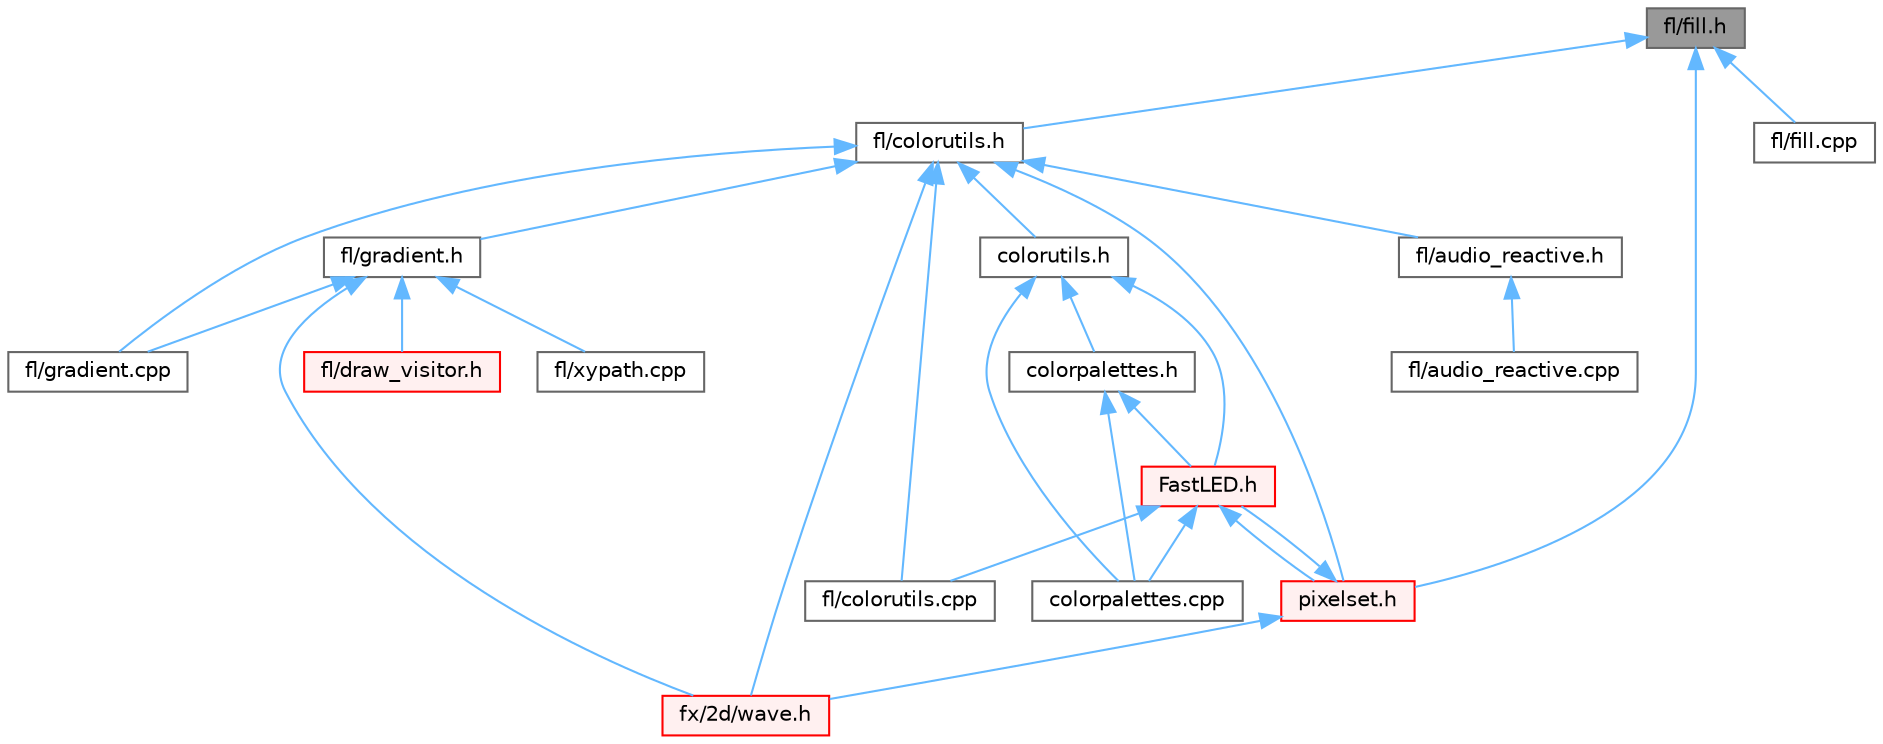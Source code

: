 digraph "fl/fill.h"
{
 // INTERACTIVE_SVG=YES
 // LATEX_PDF_SIZE
  bgcolor="transparent";
  edge [fontname=Helvetica,fontsize=10,labelfontname=Helvetica,labelfontsize=10];
  node [fontname=Helvetica,fontsize=10,shape=box,height=0.2,width=0.4];
  Node1 [id="Node000001",label="fl/fill.h",height=0.2,width=0.4,color="gray40", fillcolor="grey60", style="filled", fontcolor="black",tooltip=" "];
  Node1 -> Node2 [id="edge1_Node000001_Node000002",dir="back",color="steelblue1",style="solid",tooltip=" "];
  Node2 [id="Node000002",label="fl/colorutils.h",height=0.2,width=0.4,color="grey40", fillcolor="white", style="filled",URL="$d7/df9/fl_2colorutils_8h.html",tooltip="Utility functions for color fill, palettes, blending, and more."];
  Node2 -> Node3 [id="edge2_Node000002_Node000003",dir="back",color="steelblue1",style="solid",tooltip=" "];
  Node3 [id="Node000003",label="colorutils.h",height=0.2,width=0.4,color="grey40", fillcolor="white", style="filled",URL="$d1/dfb/colorutils_8h.html",tooltip=" "];
  Node3 -> Node4 [id="edge3_Node000003_Node000004",dir="back",color="steelblue1",style="solid",tooltip=" "];
  Node4 [id="Node000004",label="FastLED.h",height=0.2,width=0.4,color="red", fillcolor="#FFF0F0", style="filled",URL="$db/d97/_fast_l_e_d_8h.html",tooltip="central include file for FastLED, defines the CFastLED class/object"];
  Node4 -> Node110 [id="edge4_Node000004_Node000110",dir="back",color="steelblue1",style="solid",tooltip=" "];
  Node110 [id="Node000110",label="colorpalettes.cpp",height=0.2,width=0.4,color="grey40", fillcolor="white", style="filled",URL="$d6/dcc/colorpalettes_8cpp.html",tooltip="Definitions for the predefined color palettes supplied by FastLED."];
  Node4 -> Node122 [id="edge5_Node000004_Node000122",dir="back",color="steelblue1",style="solid",tooltip=" "];
  Node122 [id="Node000122",label="fl/colorutils.cpp",height=0.2,width=0.4,color="grey40", fillcolor="white", style="filled",URL="$da/d2d/colorutils_8cpp.html",tooltip="Misc utility functions for palettes, blending, and more."];
  Node4 -> Node152 [id="edge6_Node000004_Node000152",dir="back",color="steelblue1",style="solid",tooltip=" "];
  Node152 [id="Node000152",label="pixelset.h",height=0.2,width=0.4,color="red", fillcolor="#FFF0F0", style="filled",URL="$d4/d46/pixelset_8h.html",tooltip="Declares classes for managing logical groups of LEDs."];
  Node152 -> Node4 [id="edge7_Node000152_Node000004",dir="back",color="steelblue1",style="solid",tooltip=" "];
  Node152 -> Node154 [id="edge8_Node000152_Node000154",dir="back",color="steelblue1",style="solid",tooltip=" "];
  Node154 [id="Node000154",label="fx/2d/wave.h",height=0.2,width=0.4,color="red", fillcolor="#FFF0F0", style="filled",URL="$de/de9/src_2fx_22d_2wave_8h.html",tooltip=" "];
  Node3 -> Node110 [id="edge9_Node000003_Node000110",dir="back",color="steelblue1",style="solid",tooltip=" "];
  Node3 -> Node161 [id="edge10_Node000003_Node000161",dir="back",color="steelblue1",style="solid",tooltip=" "];
  Node161 [id="Node000161",label="colorpalettes.h",height=0.2,width=0.4,color="grey40", fillcolor="white", style="filled",URL="$dc/dcc/colorpalettes_8h.html",tooltip="Declarations for the predefined color palettes supplied by FastLED."];
  Node161 -> Node4 [id="edge11_Node000161_Node000004",dir="back",color="steelblue1",style="solid",tooltip=" "];
  Node161 -> Node110 [id="edge12_Node000161_Node000110",dir="back",color="steelblue1",style="solid",tooltip=" "];
  Node2 -> Node162 [id="edge13_Node000002_Node000162",dir="back",color="steelblue1",style="solid",tooltip=" "];
  Node162 [id="Node000162",label="fl/audio_reactive.h",height=0.2,width=0.4,color="grey40", fillcolor="white", style="filled",URL="$d1/d9a/audio__reactive_8h.html",tooltip=" "];
  Node162 -> Node163 [id="edge14_Node000162_Node000163",dir="back",color="steelblue1",style="solid",tooltip=" "];
  Node163 [id="Node000163",label="fl/audio_reactive.cpp",height=0.2,width=0.4,color="grey40", fillcolor="white", style="filled",URL="$d4/d14/audio__reactive_8cpp.html",tooltip=" "];
  Node2 -> Node122 [id="edge15_Node000002_Node000122",dir="back",color="steelblue1",style="solid",tooltip=" "];
  Node2 -> Node164 [id="edge16_Node000002_Node000164",dir="back",color="steelblue1",style="solid",tooltip=" "];
  Node164 [id="Node000164",label="fl/gradient.cpp",height=0.2,width=0.4,color="grey40", fillcolor="white", style="filled",URL="$d3/d77/gradient_8cpp.html",tooltip=" "];
  Node2 -> Node165 [id="edge17_Node000002_Node000165",dir="back",color="steelblue1",style="solid",tooltip=" "];
  Node165 [id="Node000165",label="fl/gradient.h",height=0.2,width=0.4,color="grey40", fillcolor="white", style="filled",URL="$db/dfe/gradient_8h.html",tooltip=" "];
  Node165 -> Node166 [id="edge18_Node000165_Node000166",dir="back",color="steelblue1",style="solid",tooltip=" "];
  Node166 [id="Node000166",label="fl/draw_visitor.h",height=0.2,width=0.4,color="red", fillcolor="#FFF0F0", style="filled",URL="$d0/d4f/draw__visitor_8h.html",tooltip=" "];
  Node165 -> Node164 [id="edge19_Node000165_Node000164",dir="back",color="steelblue1",style="solid",tooltip=" "];
  Node165 -> Node169 [id="edge20_Node000165_Node000169",dir="back",color="steelblue1",style="solid",tooltip=" "];
  Node169 [id="Node000169",label="fl/xypath.cpp",height=0.2,width=0.4,color="grey40", fillcolor="white", style="filled",URL="$d4/d78/xypath_8cpp.html",tooltip=" "];
  Node165 -> Node154 [id="edge21_Node000165_Node000154",dir="back",color="steelblue1",style="solid",tooltip=" "];
  Node2 -> Node154 [id="edge22_Node000002_Node000154",dir="back",color="steelblue1",style="solid",tooltip=" "];
  Node2 -> Node152 [id="edge23_Node000002_Node000152",dir="back",color="steelblue1",style="solid",tooltip=" "];
  Node1 -> Node170 [id="edge24_Node000001_Node000170",dir="back",color="steelblue1",style="solid",tooltip=" "];
  Node170 [id="Node000170",label="fl/fill.cpp",height=0.2,width=0.4,color="grey40", fillcolor="white", style="filled",URL="$db/df9/fill_8cpp.html",tooltip=" "];
  Node1 -> Node152 [id="edge25_Node000001_Node000152",dir="back",color="steelblue1",style="solid",tooltip=" "];
}
